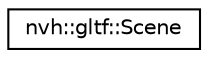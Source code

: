 digraph "Graphical Class Hierarchy"
{
 // LATEX_PDF_SIZE
  edge [fontname="Helvetica",fontsize="10",labelfontname="Helvetica",labelfontsize="10"];
  node [fontname="Helvetica",fontsize="10",shape=record];
  rankdir="LR";
  Node0 [label="nvh::gltf::Scene",height=0.2,width=0.4,color="black", fillcolor="white", style="filled",URL="$classnvh_1_1gltf_1_1_scene.html",tooltip=" "];
}
